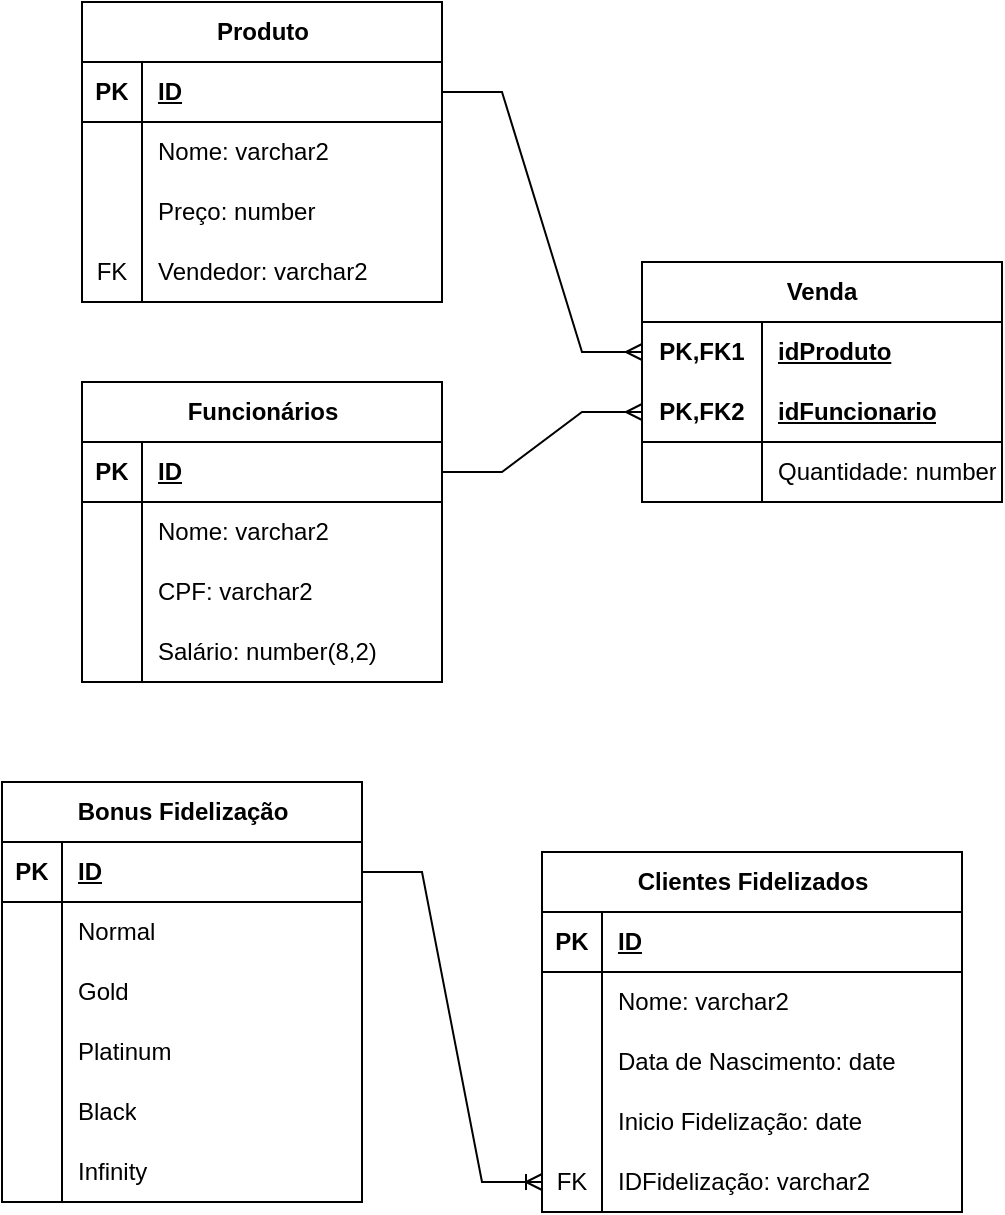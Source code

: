 <mxfile version="21.0.6" type="device"><diagram name="Página-1" id="Zaaa3n3JB6_IVNZktasJ"><mxGraphModel dx="1816" dy="567" grid="1" gridSize="10" guides="1" tooltips="1" connect="1" arrows="1" fold="1" page="1" pageScale="1" pageWidth="827" pageHeight="1169" math="0" shadow="0"><root><mxCell id="0"/><mxCell id="1" parent="0"/><mxCell id="IGuCaRjfi2PwrDf9FCv4-13" value="Produto" style="shape=table;startSize=30;container=1;collapsible=1;childLayout=tableLayout;fixedRows=1;rowLines=0;fontStyle=1;align=center;resizeLast=1;html=1;" vertex="1" parent="1"><mxGeometry x="-290" y="70" width="180" height="150" as="geometry"/></mxCell><mxCell id="IGuCaRjfi2PwrDf9FCv4-14" value="" style="shape=tableRow;horizontal=0;startSize=0;swimlaneHead=0;swimlaneBody=0;fillColor=none;collapsible=0;dropTarget=0;points=[[0,0.5],[1,0.5]];portConstraint=eastwest;top=0;left=0;right=0;bottom=1;" vertex="1" parent="IGuCaRjfi2PwrDf9FCv4-13"><mxGeometry y="30" width="180" height="30" as="geometry"/></mxCell><mxCell id="IGuCaRjfi2PwrDf9FCv4-15" value="PK" style="shape=partialRectangle;connectable=0;fillColor=none;top=0;left=0;bottom=0;right=0;fontStyle=1;overflow=hidden;whiteSpace=wrap;html=1;" vertex="1" parent="IGuCaRjfi2PwrDf9FCv4-14"><mxGeometry width="30" height="30" as="geometry"><mxRectangle width="30" height="30" as="alternateBounds"/></mxGeometry></mxCell><mxCell id="IGuCaRjfi2PwrDf9FCv4-16" value="ID" style="shape=partialRectangle;connectable=0;fillColor=none;top=0;left=0;bottom=0;right=0;align=left;spacingLeft=6;fontStyle=5;overflow=hidden;whiteSpace=wrap;html=1;" vertex="1" parent="IGuCaRjfi2PwrDf9FCv4-14"><mxGeometry x="30" width="150" height="30" as="geometry"><mxRectangle width="150" height="30" as="alternateBounds"/></mxGeometry></mxCell><mxCell id="IGuCaRjfi2PwrDf9FCv4-17" value="" style="shape=tableRow;horizontal=0;startSize=0;swimlaneHead=0;swimlaneBody=0;fillColor=none;collapsible=0;dropTarget=0;points=[[0,0.5],[1,0.5]];portConstraint=eastwest;top=0;left=0;right=0;bottom=0;" vertex="1" parent="IGuCaRjfi2PwrDf9FCv4-13"><mxGeometry y="60" width="180" height="30" as="geometry"/></mxCell><mxCell id="IGuCaRjfi2PwrDf9FCv4-18" value="" style="shape=partialRectangle;connectable=0;fillColor=none;top=0;left=0;bottom=0;right=0;editable=1;overflow=hidden;whiteSpace=wrap;html=1;" vertex="1" parent="IGuCaRjfi2PwrDf9FCv4-17"><mxGeometry width="30" height="30" as="geometry"><mxRectangle width="30" height="30" as="alternateBounds"/></mxGeometry></mxCell><mxCell id="IGuCaRjfi2PwrDf9FCv4-19" value="Nome: varchar2" style="shape=partialRectangle;connectable=0;fillColor=none;top=0;left=0;bottom=0;right=0;align=left;spacingLeft=6;overflow=hidden;whiteSpace=wrap;html=1;" vertex="1" parent="IGuCaRjfi2PwrDf9FCv4-17"><mxGeometry x="30" width="150" height="30" as="geometry"><mxRectangle width="150" height="30" as="alternateBounds"/></mxGeometry></mxCell><mxCell id="IGuCaRjfi2PwrDf9FCv4-20" value="" style="shape=tableRow;horizontal=0;startSize=0;swimlaneHead=0;swimlaneBody=0;fillColor=none;collapsible=0;dropTarget=0;points=[[0,0.5],[1,0.5]];portConstraint=eastwest;top=0;left=0;right=0;bottom=0;" vertex="1" parent="IGuCaRjfi2PwrDf9FCv4-13"><mxGeometry y="90" width="180" height="30" as="geometry"/></mxCell><mxCell id="IGuCaRjfi2PwrDf9FCv4-21" value="" style="shape=partialRectangle;connectable=0;fillColor=none;top=0;left=0;bottom=0;right=0;editable=1;overflow=hidden;whiteSpace=wrap;html=1;" vertex="1" parent="IGuCaRjfi2PwrDf9FCv4-20"><mxGeometry width="30" height="30" as="geometry"><mxRectangle width="30" height="30" as="alternateBounds"/></mxGeometry></mxCell><mxCell id="IGuCaRjfi2PwrDf9FCv4-22" value="Preço: number" style="shape=partialRectangle;connectable=0;fillColor=none;top=0;left=0;bottom=0;right=0;align=left;spacingLeft=6;overflow=hidden;whiteSpace=wrap;html=1;" vertex="1" parent="IGuCaRjfi2PwrDf9FCv4-20"><mxGeometry x="30" width="150" height="30" as="geometry"><mxRectangle width="150" height="30" as="alternateBounds"/></mxGeometry></mxCell><mxCell id="IGuCaRjfi2PwrDf9FCv4-23" value="" style="shape=tableRow;horizontal=0;startSize=0;swimlaneHead=0;swimlaneBody=0;fillColor=none;collapsible=0;dropTarget=0;points=[[0,0.5],[1,0.5]];portConstraint=eastwest;top=0;left=0;right=0;bottom=0;" vertex="1" parent="IGuCaRjfi2PwrDf9FCv4-13"><mxGeometry y="120" width="180" height="30" as="geometry"/></mxCell><mxCell id="IGuCaRjfi2PwrDf9FCv4-24" value="FK" style="shape=partialRectangle;connectable=0;fillColor=none;top=0;left=0;bottom=0;right=0;editable=1;overflow=hidden;whiteSpace=wrap;html=1;" vertex="1" parent="IGuCaRjfi2PwrDf9FCv4-23"><mxGeometry width="30" height="30" as="geometry"><mxRectangle width="30" height="30" as="alternateBounds"/></mxGeometry></mxCell><mxCell id="IGuCaRjfi2PwrDf9FCv4-25" value="Vendedor: varchar2" style="shape=partialRectangle;connectable=0;fillColor=none;top=0;left=0;bottom=0;right=0;align=left;spacingLeft=6;overflow=hidden;whiteSpace=wrap;html=1;" vertex="1" parent="IGuCaRjfi2PwrDf9FCv4-23"><mxGeometry x="30" width="150" height="30" as="geometry"><mxRectangle width="150" height="30" as="alternateBounds"/></mxGeometry></mxCell><mxCell id="IGuCaRjfi2PwrDf9FCv4-26" value="Funcionários" style="shape=table;startSize=30;container=1;collapsible=1;childLayout=tableLayout;fixedRows=1;rowLines=0;fontStyle=1;align=center;resizeLast=1;html=1;" vertex="1" parent="1"><mxGeometry x="-290" y="260" width="180" height="150" as="geometry"/></mxCell><mxCell id="IGuCaRjfi2PwrDf9FCv4-27" value="" style="shape=tableRow;horizontal=0;startSize=0;swimlaneHead=0;swimlaneBody=0;fillColor=none;collapsible=0;dropTarget=0;points=[[0,0.5],[1,0.5]];portConstraint=eastwest;top=0;left=0;right=0;bottom=1;" vertex="1" parent="IGuCaRjfi2PwrDf9FCv4-26"><mxGeometry y="30" width="180" height="30" as="geometry"/></mxCell><mxCell id="IGuCaRjfi2PwrDf9FCv4-28" value="PK" style="shape=partialRectangle;connectable=0;fillColor=none;top=0;left=0;bottom=0;right=0;fontStyle=1;overflow=hidden;whiteSpace=wrap;html=1;" vertex="1" parent="IGuCaRjfi2PwrDf9FCv4-27"><mxGeometry width="30" height="30" as="geometry"><mxRectangle width="30" height="30" as="alternateBounds"/></mxGeometry></mxCell><mxCell id="IGuCaRjfi2PwrDf9FCv4-29" value="ID" style="shape=partialRectangle;connectable=0;fillColor=none;top=0;left=0;bottom=0;right=0;align=left;spacingLeft=6;fontStyle=5;overflow=hidden;whiteSpace=wrap;html=1;" vertex="1" parent="IGuCaRjfi2PwrDf9FCv4-27"><mxGeometry x="30" width="150" height="30" as="geometry"><mxRectangle width="150" height="30" as="alternateBounds"/></mxGeometry></mxCell><mxCell id="IGuCaRjfi2PwrDf9FCv4-30" value="" style="shape=tableRow;horizontal=0;startSize=0;swimlaneHead=0;swimlaneBody=0;fillColor=none;collapsible=0;dropTarget=0;points=[[0,0.5],[1,0.5]];portConstraint=eastwest;top=0;left=0;right=0;bottom=0;" vertex="1" parent="IGuCaRjfi2PwrDf9FCv4-26"><mxGeometry y="60" width="180" height="30" as="geometry"/></mxCell><mxCell id="IGuCaRjfi2PwrDf9FCv4-31" value="" style="shape=partialRectangle;connectable=0;fillColor=none;top=0;left=0;bottom=0;right=0;editable=1;overflow=hidden;whiteSpace=wrap;html=1;" vertex="1" parent="IGuCaRjfi2PwrDf9FCv4-30"><mxGeometry width="30" height="30" as="geometry"><mxRectangle width="30" height="30" as="alternateBounds"/></mxGeometry></mxCell><mxCell id="IGuCaRjfi2PwrDf9FCv4-32" value="Nome: varchar2" style="shape=partialRectangle;connectable=0;fillColor=none;top=0;left=0;bottom=0;right=0;align=left;spacingLeft=6;overflow=hidden;whiteSpace=wrap;html=1;" vertex="1" parent="IGuCaRjfi2PwrDf9FCv4-30"><mxGeometry x="30" width="150" height="30" as="geometry"><mxRectangle width="150" height="30" as="alternateBounds"/></mxGeometry></mxCell><mxCell id="IGuCaRjfi2PwrDf9FCv4-33" value="" style="shape=tableRow;horizontal=0;startSize=0;swimlaneHead=0;swimlaneBody=0;fillColor=none;collapsible=0;dropTarget=0;points=[[0,0.5],[1,0.5]];portConstraint=eastwest;top=0;left=0;right=0;bottom=0;" vertex="1" parent="IGuCaRjfi2PwrDf9FCv4-26"><mxGeometry y="90" width="180" height="30" as="geometry"/></mxCell><mxCell id="IGuCaRjfi2PwrDf9FCv4-34" value="" style="shape=partialRectangle;connectable=0;fillColor=none;top=0;left=0;bottom=0;right=0;editable=1;overflow=hidden;whiteSpace=wrap;html=1;" vertex="1" parent="IGuCaRjfi2PwrDf9FCv4-33"><mxGeometry width="30" height="30" as="geometry"><mxRectangle width="30" height="30" as="alternateBounds"/></mxGeometry></mxCell><mxCell id="IGuCaRjfi2PwrDf9FCv4-35" value="CPF: varchar2" style="shape=partialRectangle;connectable=0;fillColor=none;top=0;left=0;bottom=0;right=0;align=left;spacingLeft=6;overflow=hidden;whiteSpace=wrap;html=1;" vertex="1" parent="IGuCaRjfi2PwrDf9FCv4-33"><mxGeometry x="30" width="150" height="30" as="geometry"><mxRectangle width="150" height="30" as="alternateBounds"/></mxGeometry></mxCell><mxCell id="IGuCaRjfi2PwrDf9FCv4-36" value="" style="shape=tableRow;horizontal=0;startSize=0;swimlaneHead=0;swimlaneBody=0;fillColor=none;collapsible=0;dropTarget=0;points=[[0,0.5],[1,0.5]];portConstraint=eastwest;top=0;left=0;right=0;bottom=0;" vertex="1" parent="IGuCaRjfi2PwrDf9FCv4-26"><mxGeometry y="120" width="180" height="30" as="geometry"/></mxCell><mxCell id="IGuCaRjfi2PwrDf9FCv4-37" value="" style="shape=partialRectangle;connectable=0;fillColor=none;top=0;left=0;bottom=0;right=0;editable=1;overflow=hidden;whiteSpace=wrap;html=1;" vertex="1" parent="IGuCaRjfi2PwrDf9FCv4-36"><mxGeometry width="30" height="30" as="geometry"><mxRectangle width="30" height="30" as="alternateBounds"/></mxGeometry></mxCell><mxCell id="IGuCaRjfi2PwrDf9FCv4-38" value="&lt;div&gt;Salário: number(8,2)&lt;/div&gt;" style="shape=partialRectangle;connectable=0;fillColor=none;top=0;left=0;bottom=0;right=0;align=left;spacingLeft=6;overflow=hidden;whiteSpace=wrap;html=1;" vertex="1" parent="IGuCaRjfi2PwrDf9FCv4-36"><mxGeometry x="30" width="150" height="30" as="geometry"><mxRectangle width="150" height="30" as="alternateBounds"/></mxGeometry></mxCell><mxCell id="IGuCaRjfi2PwrDf9FCv4-39" value="Clientes Fidelizados" style="shape=table;startSize=30;container=1;collapsible=1;childLayout=tableLayout;fixedRows=1;rowLines=0;fontStyle=1;align=center;resizeLast=1;html=1;" vertex="1" parent="1"><mxGeometry x="-60" y="495" width="210" height="180" as="geometry"/></mxCell><mxCell id="IGuCaRjfi2PwrDf9FCv4-40" value="" style="shape=tableRow;horizontal=0;startSize=0;swimlaneHead=0;swimlaneBody=0;fillColor=none;collapsible=0;dropTarget=0;points=[[0,0.5],[1,0.5]];portConstraint=eastwest;top=0;left=0;right=0;bottom=1;" vertex="1" parent="IGuCaRjfi2PwrDf9FCv4-39"><mxGeometry y="30" width="210" height="30" as="geometry"/></mxCell><mxCell id="IGuCaRjfi2PwrDf9FCv4-41" value="PK" style="shape=partialRectangle;connectable=0;fillColor=none;top=0;left=0;bottom=0;right=0;fontStyle=1;overflow=hidden;whiteSpace=wrap;html=1;" vertex="1" parent="IGuCaRjfi2PwrDf9FCv4-40"><mxGeometry width="30" height="30" as="geometry"><mxRectangle width="30" height="30" as="alternateBounds"/></mxGeometry></mxCell><mxCell id="IGuCaRjfi2PwrDf9FCv4-42" value="ID" style="shape=partialRectangle;connectable=0;fillColor=none;top=0;left=0;bottom=0;right=0;align=left;spacingLeft=6;fontStyle=5;overflow=hidden;whiteSpace=wrap;html=1;" vertex="1" parent="IGuCaRjfi2PwrDf9FCv4-40"><mxGeometry x="30" width="180" height="30" as="geometry"><mxRectangle width="180" height="30" as="alternateBounds"/></mxGeometry></mxCell><mxCell id="IGuCaRjfi2PwrDf9FCv4-43" value="" style="shape=tableRow;horizontal=0;startSize=0;swimlaneHead=0;swimlaneBody=0;fillColor=none;collapsible=0;dropTarget=0;points=[[0,0.5],[1,0.5]];portConstraint=eastwest;top=0;left=0;right=0;bottom=0;" vertex="1" parent="IGuCaRjfi2PwrDf9FCv4-39"><mxGeometry y="60" width="210" height="30" as="geometry"/></mxCell><mxCell id="IGuCaRjfi2PwrDf9FCv4-44" value="" style="shape=partialRectangle;connectable=0;fillColor=none;top=0;left=0;bottom=0;right=0;editable=1;overflow=hidden;whiteSpace=wrap;html=1;" vertex="1" parent="IGuCaRjfi2PwrDf9FCv4-43"><mxGeometry width="30" height="30" as="geometry"><mxRectangle width="30" height="30" as="alternateBounds"/></mxGeometry></mxCell><mxCell id="IGuCaRjfi2PwrDf9FCv4-45" value="Nome: varchar2" style="shape=partialRectangle;connectable=0;fillColor=none;top=0;left=0;bottom=0;right=0;align=left;spacingLeft=6;overflow=hidden;whiteSpace=wrap;html=1;" vertex="1" parent="IGuCaRjfi2PwrDf9FCv4-43"><mxGeometry x="30" width="180" height="30" as="geometry"><mxRectangle width="180" height="30" as="alternateBounds"/></mxGeometry></mxCell><mxCell id="IGuCaRjfi2PwrDf9FCv4-46" value="" style="shape=tableRow;horizontal=0;startSize=0;swimlaneHead=0;swimlaneBody=0;fillColor=none;collapsible=0;dropTarget=0;points=[[0,0.5],[1,0.5]];portConstraint=eastwest;top=0;left=0;right=0;bottom=0;" vertex="1" parent="IGuCaRjfi2PwrDf9FCv4-39"><mxGeometry y="90" width="210" height="30" as="geometry"/></mxCell><mxCell id="IGuCaRjfi2PwrDf9FCv4-47" value="" style="shape=partialRectangle;connectable=0;fillColor=none;top=0;left=0;bottom=0;right=0;editable=1;overflow=hidden;whiteSpace=wrap;html=1;" vertex="1" parent="IGuCaRjfi2PwrDf9FCv4-46"><mxGeometry width="30" height="30" as="geometry"><mxRectangle width="30" height="30" as="alternateBounds"/></mxGeometry></mxCell><mxCell id="IGuCaRjfi2PwrDf9FCv4-48" value="Data de Nascimento: date" style="shape=partialRectangle;connectable=0;fillColor=none;top=0;left=0;bottom=0;right=0;align=left;spacingLeft=6;overflow=hidden;whiteSpace=wrap;html=1;" vertex="1" parent="IGuCaRjfi2PwrDf9FCv4-46"><mxGeometry x="30" width="180" height="30" as="geometry"><mxRectangle width="180" height="30" as="alternateBounds"/></mxGeometry></mxCell><mxCell id="IGuCaRjfi2PwrDf9FCv4-49" value="" style="shape=tableRow;horizontal=0;startSize=0;swimlaneHead=0;swimlaneBody=0;fillColor=none;collapsible=0;dropTarget=0;points=[[0,0.5],[1,0.5]];portConstraint=eastwest;top=0;left=0;right=0;bottom=0;" vertex="1" parent="IGuCaRjfi2PwrDf9FCv4-39"><mxGeometry y="120" width="210" height="30" as="geometry"/></mxCell><mxCell id="IGuCaRjfi2PwrDf9FCv4-50" value="" style="shape=partialRectangle;connectable=0;fillColor=none;top=0;left=0;bottom=0;right=0;editable=1;overflow=hidden;whiteSpace=wrap;html=1;" vertex="1" parent="IGuCaRjfi2PwrDf9FCv4-49"><mxGeometry width="30" height="30" as="geometry"><mxRectangle width="30" height="30" as="alternateBounds"/></mxGeometry></mxCell><mxCell id="IGuCaRjfi2PwrDf9FCv4-51" value="Inicio Fidelização: date" style="shape=partialRectangle;connectable=0;fillColor=none;top=0;left=0;bottom=0;right=0;align=left;spacingLeft=6;overflow=hidden;whiteSpace=wrap;html=1;" vertex="1" parent="IGuCaRjfi2PwrDf9FCv4-49"><mxGeometry x="30" width="180" height="30" as="geometry"><mxRectangle width="180" height="30" as="alternateBounds"/></mxGeometry></mxCell><mxCell id="IGuCaRjfi2PwrDf9FCv4-97" value="" style="shape=tableRow;horizontal=0;startSize=0;swimlaneHead=0;swimlaneBody=0;fillColor=none;collapsible=0;dropTarget=0;points=[[0,0.5],[1,0.5]];portConstraint=eastwest;top=0;left=0;right=0;bottom=0;" vertex="1" parent="IGuCaRjfi2PwrDf9FCv4-39"><mxGeometry y="150" width="210" height="30" as="geometry"/></mxCell><mxCell id="IGuCaRjfi2PwrDf9FCv4-98" value="FK" style="shape=partialRectangle;connectable=0;fillColor=none;top=0;left=0;bottom=0;right=0;editable=1;overflow=hidden;whiteSpace=wrap;html=1;" vertex="1" parent="IGuCaRjfi2PwrDf9FCv4-97"><mxGeometry width="30" height="30" as="geometry"><mxRectangle width="30" height="30" as="alternateBounds"/></mxGeometry></mxCell><mxCell id="IGuCaRjfi2PwrDf9FCv4-99" value="IDFidelização: varchar2 " style="shape=partialRectangle;connectable=0;fillColor=none;top=0;left=0;bottom=0;right=0;align=left;spacingLeft=6;overflow=hidden;whiteSpace=wrap;html=1;" vertex="1" parent="IGuCaRjfi2PwrDf9FCv4-97"><mxGeometry x="30" width="180" height="30" as="geometry"><mxRectangle width="180" height="30" as="alternateBounds"/></mxGeometry></mxCell><mxCell id="IGuCaRjfi2PwrDf9FCv4-119" value="Bonus Fidelização" style="shape=table;startSize=30;container=1;collapsible=1;childLayout=tableLayout;fixedRows=1;rowLines=0;fontStyle=1;align=center;resizeLast=1;html=1;" vertex="1" parent="1"><mxGeometry x="-330" y="460" width="180" height="210" as="geometry"/></mxCell><mxCell id="IGuCaRjfi2PwrDf9FCv4-120" value="" style="shape=tableRow;horizontal=0;startSize=0;swimlaneHead=0;swimlaneBody=0;fillColor=none;collapsible=0;dropTarget=0;points=[[0,0.5],[1,0.5]];portConstraint=eastwest;top=0;left=0;right=0;bottom=1;" vertex="1" parent="IGuCaRjfi2PwrDf9FCv4-119"><mxGeometry y="30" width="180" height="30" as="geometry"/></mxCell><mxCell id="IGuCaRjfi2PwrDf9FCv4-121" value="PK" style="shape=partialRectangle;connectable=0;fillColor=none;top=0;left=0;bottom=0;right=0;fontStyle=1;overflow=hidden;whiteSpace=wrap;html=1;" vertex="1" parent="IGuCaRjfi2PwrDf9FCv4-120"><mxGeometry width="30" height="30" as="geometry"><mxRectangle width="30" height="30" as="alternateBounds"/></mxGeometry></mxCell><mxCell id="IGuCaRjfi2PwrDf9FCv4-122" value="ID" style="shape=partialRectangle;connectable=0;fillColor=none;top=0;left=0;bottom=0;right=0;align=left;spacingLeft=6;fontStyle=5;overflow=hidden;whiteSpace=wrap;html=1;" vertex="1" parent="IGuCaRjfi2PwrDf9FCv4-120"><mxGeometry x="30" width="150" height="30" as="geometry"><mxRectangle width="150" height="30" as="alternateBounds"/></mxGeometry></mxCell><mxCell id="IGuCaRjfi2PwrDf9FCv4-123" value="" style="shape=tableRow;horizontal=0;startSize=0;swimlaneHead=0;swimlaneBody=0;fillColor=none;collapsible=0;dropTarget=0;points=[[0,0.5],[1,0.5]];portConstraint=eastwest;top=0;left=0;right=0;bottom=0;" vertex="1" parent="IGuCaRjfi2PwrDf9FCv4-119"><mxGeometry y="60" width="180" height="30" as="geometry"/></mxCell><mxCell id="IGuCaRjfi2PwrDf9FCv4-124" value="" style="shape=partialRectangle;connectable=0;fillColor=none;top=0;left=0;bottom=0;right=0;editable=1;overflow=hidden;whiteSpace=wrap;html=1;" vertex="1" parent="IGuCaRjfi2PwrDf9FCv4-123"><mxGeometry width="30" height="30" as="geometry"><mxRectangle width="30" height="30" as="alternateBounds"/></mxGeometry></mxCell><mxCell id="IGuCaRjfi2PwrDf9FCv4-125" value="Normal" style="shape=partialRectangle;connectable=0;fillColor=none;top=0;left=0;bottom=0;right=0;align=left;spacingLeft=6;overflow=hidden;whiteSpace=wrap;html=1;" vertex="1" parent="IGuCaRjfi2PwrDf9FCv4-123"><mxGeometry x="30" width="150" height="30" as="geometry"><mxRectangle width="150" height="30" as="alternateBounds"/></mxGeometry></mxCell><mxCell id="IGuCaRjfi2PwrDf9FCv4-126" value="" style="shape=tableRow;horizontal=0;startSize=0;swimlaneHead=0;swimlaneBody=0;fillColor=none;collapsible=0;dropTarget=0;points=[[0,0.5],[1,0.5]];portConstraint=eastwest;top=0;left=0;right=0;bottom=0;" vertex="1" parent="IGuCaRjfi2PwrDf9FCv4-119"><mxGeometry y="90" width="180" height="30" as="geometry"/></mxCell><mxCell id="IGuCaRjfi2PwrDf9FCv4-127" value="" style="shape=partialRectangle;connectable=0;fillColor=none;top=0;left=0;bottom=0;right=0;editable=1;overflow=hidden;whiteSpace=wrap;html=1;" vertex="1" parent="IGuCaRjfi2PwrDf9FCv4-126"><mxGeometry width="30" height="30" as="geometry"><mxRectangle width="30" height="30" as="alternateBounds"/></mxGeometry></mxCell><mxCell id="IGuCaRjfi2PwrDf9FCv4-128" value="Gold" style="shape=partialRectangle;connectable=0;fillColor=none;top=0;left=0;bottom=0;right=0;align=left;spacingLeft=6;overflow=hidden;whiteSpace=wrap;html=1;" vertex="1" parent="IGuCaRjfi2PwrDf9FCv4-126"><mxGeometry x="30" width="150" height="30" as="geometry"><mxRectangle width="150" height="30" as="alternateBounds"/></mxGeometry></mxCell><mxCell id="IGuCaRjfi2PwrDf9FCv4-129" value="" style="shape=tableRow;horizontal=0;startSize=0;swimlaneHead=0;swimlaneBody=0;fillColor=none;collapsible=0;dropTarget=0;points=[[0,0.5],[1,0.5]];portConstraint=eastwest;top=0;left=0;right=0;bottom=0;" vertex="1" parent="IGuCaRjfi2PwrDf9FCv4-119"><mxGeometry y="120" width="180" height="30" as="geometry"/></mxCell><mxCell id="IGuCaRjfi2PwrDf9FCv4-130" value="" style="shape=partialRectangle;connectable=0;fillColor=none;top=0;left=0;bottom=0;right=0;editable=1;overflow=hidden;whiteSpace=wrap;html=1;" vertex="1" parent="IGuCaRjfi2PwrDf9FCv4-129"><mxGeometry width="30" height="30" as="geometry"><mxRectangle width="30" height="30" as="alternateBounds"/></mxGeometry></mxCell><mxCell id="IGuCaRjfi2PwrDf9FCv4-131" value="Platinum" style="shape=partialRectangle;connectable=0;fillColor=none;top=0;left=0;bottom=0;right=0;align=left;spacingLeft=6;overflow=hidden;whiteSpace=wrap;html=1;" vertex="1" parent="IGuCaRjfi2PwrDf9FCv4-129"><mxGeometry x="30" width="150" height="30" as="geometry"><mxRectangle width="150" height="30" as="alternateBounds"/></mxGeometry></mxCell><mxCell id="IGuCaRjfi2PwrDf9FCv4-147" value="" style="shape=tableRow;horizontal=0;startSize=0;swimlaneHead=0;swimlaneBody=0;fillColor=none;collapsible=0;dropTarget=0;points=[[0,0.5],[1,0.5]];portConstraint=eastwest;top=0;left=0;right=0;bottom=0;" vertex="1" parent="IGuCaRjfi2PwrDf9FCv4-119"><mxGeometry y="150" width="180" height="30" as="geometry"/></mxCell><mxCell id="IGuCaRjfi2PwrDf9FCv4-148" value="" style="shape=partialRectangle;connectable=0;fillColor=none;top=0;left=0;bottom=0;right=0;editable=1;overflow=hidden;whiteSpace=wrap;html=1;" vertex="1" parent="IGuCaRjfi2PwrDf9FCv4-147"><mxGeometry width="30" height="30" as="geometry"><mxRectangle width="30" height="30" as="alternateBounds"/></mxGeometry></mxCell><mxCell id="IGuCaRjfi2PwrDf9FCv4-149" value="Black" style="shape=partialRectangle;connectable=0;fillColor=none;top=0;left=0;bottom=0;right=0;align=left;spacingLeft=6;overflow=hidden;whiteSpace=wrap;html=1;" vertex="1" parent="IGuCaRjfi2PwrDf9FCv4-147"><mxGeometry x="30" width="150" height="30" as="geometry"><mxRectangle width="150" height="30" as="alternateBounds"/></mxGeometry></mxCell><mxCell id="IGuCaRjfi2PwrDf9FCv4-150" value="" style="shape=tableRow;horizontal=0;startSize=0;swimlaneHead=0;swimlaneBody=0;fillColor=none;collapsible=0;dropTarget=0;points=[[0,0.5],[1,0.5]];portConstraint=eastwest;top=0;left=0;right=0;bottom=0;" vertex="1" parent="IGuCaRjfi2PwrDf9FCv4-119"><mxGeometry y="180" width="180" height="30" as="geometry"/></mxCell><mxCell id="IGuCaRjfi2PwrDf9FCv4-151" value="" style="shape=partialRectangle;connectable=0;fillColor=none;top=0;left=0;bottom=0;right=0;editable=1;overflow=hidden;whiteSpace=wrap;html=1;" vertex="1" parent="IGuCaRjfi2PwrDf9FCv4-150"><mxGeometry width="30" height="30" as="geometry"><mxRectangle width="30" height="30" as="alternateBounds"/></mxGeometry></mxCell><mxCell id="IGuCaRjfi2PwrDf9FCv4-152" value="Infinity" style="shape=partialRectangle;connectable=0;fillColor=none;top=0;left=0;bottom=0;right=0;align=left;spacingLeft=6;overflow=hidden;whiteSpace=wrap;html=1;" vertex="1" parent="IGuCaRjfi2PwrDf9FCv4-150"><mxGeometry x="30" width="150" height="30" as="geometry"><mxRectangle width="150" height="30" as="alternateBounds"/></mxGeometry></mxCell><mxCell id="IGuCaRjfi2PwrDf9FCv4-154" value="" style="edgeStyle=entityRelationEdgeStyle;fontSize=12;html=1;endArrow=ERoneToMany;rounded=0;entryX=0;entryY=0.5;entryDx=0;entryDy=0;exitX=1;exitY=0.5;exitDx=0;exitDy=0;" edge="1" parent="1" source="IGuCaRjfi2PwrDf9FCv4-120" target="IGuCaRjfi2PwrDf9FCv4-97"><mxGeometry width="100" height="100" relative="1" as="geometry"><mxPoint x="-100" y="485" as="sourcePoint"/><mxPoint x="-60" y="455" as="targetPoint"/></mxGeometry></mxCell><mxCell id="IGuCaRjfi2PwrDf9FCv4-174" value="Venda" style="shape=table;startSize=30;container=1;collapsible=1;childLayout=tableLayout;fixedRows=1;rowLines=0;fontStyle=1;align=center;resizeLast=1;html=1;whiteSpace=wrap;" vertex="1" parent="1"><mxGeometry x="-10" y="200" width="180" height="120" as="geometry"/></mxCell><mxCell id="IGuCaRjfi2PwrDf9FCv4-175" value="" style="shape=tableRow;horizontal=0;startSize=0;swimlaneHead=0;swimlaneBody=0;fillColor=none;collapsible=0;dropTarget=0;points=[[0,0.5],[1,0.5]];portConstraint=eastwest;top=0;left=0;right=0;bottom=0;html=1;" vertex="1" parent="IGuCaRjfi2PwrDf9FCv4-174"><mxGeometry y="30" width="180" height="30" as="geometry"/></mxCell><mxCell id="IGuCaRjfi2PwrDf9FCv4-176" value="PK,FK1" style="shape=partialRectangle;connectable=0;fillColor=none;top=0;left=0;bottom=0;right=0;fontStyle=1;overflow=hidden;html=1;whiteSpace=wrap;" vertex="1" parent="IGuCaRjfi2PwrDf9FCv4-175"><mxGeometry width="60" height="30" as="geometry"><mxRectangle width="60" height="30" as="alternateBounds"/></mxGeometry></mxCell><mxCell id="IGuCaRjfi2PwrDf9FCv4-177" value="idProduto" style="shape=partialRectangle;connectable=0;fillColor=none;top=0;left=0;bottom=0;right=0;align=left;spacingLeft=6;fontStyle=5;overflow=hidden;html=1;whiteSpace=wrap;" vertex="1" parent="IGuCaRjfi2PwrDf9FCv4-175"><mxGeometry x="60" width="120" height="30" as="geometry"><mxRectangle width="120" height="30" as="alternateBounds"/></mxGeometry></mxCell><mxCell id="IGuCaRjfi2PwrDf9FCv4-178" value="" style="shape=tableRow;horizontal=0;startSize=0;swimlaneHead=0;swimlaneBody=0;fillColor=none;collapsible=0;dropTarget=0;points=[[0,0.5],[1,0.5]];portConstraint=eastwest;top=0;left=0;right=0;bottom=1;html=1;" vertex="1" parent="IGuCaRjfi2PwrDf9FCv4-174"><mxGeometry y="60" width="180" height="30" as="geometry"/></mxCell><mxCell id="IGuCaRjfi2PwrDf9FCv4-179" value="PK,FK2" style="shape=partialRectangle;connectable=0;fillColor=none;top=0;left=0;bottom=0;right=0;fontStyle=1;overflow=hidden;html=1;whiteSpace=wrap;" vertex="1" parent="IGuCaRjfi2PwrDf9FCv4-178"><mxGeometry width="60" height="30" as="geometry"><mxRectangle width="60" height="30" as="alternateBounds"/></mxGeometry></mxCell><mxCell id="IGuCaRjfi2PwrDf9FCv4-180" value="idFuncionario" style="shape=partialRectangle;connectable=0;fillColor=none;top=0;left=0;bottom=0;right=0;align=left;spacingLeft=6;fontStyle=5;overflow=hidden;html=1;whiteSpace=wrap;" vertex="1" parent="IGuCaRjfi2PwrDf9FCv4-178"><mxGeometry x="60" width="120" height="30" as="geometry"><mxRectangle width="120" height="30" as="alternateBounds"/></mxGeometry></mxCell><mxCell id="IGuCaRjfi2PwrDf9FCv4-181" value="" style="shape=tableRow;horizontal=0;startSize=0;swimlaneHead=0;swimlaneBody=0;fillColor=none;collapsible=0;dropTarget=0;points=[[0,0.5],[1,0.5]];portConstraint=eastwest;top=0;left=0;right=0;bottom=0;html=1;" vertex="1" parent="IGuCaRjfi2PwrDf9FCv4-174"><mxGeometry y="90" width="180" height="30" as="geometry"/></mxCell><mxCell id="IGuCaRjfi2PwrDf9FCv4-182" value="" style="shape=partialRectangle;connectable=0;fillColor=none;top=0;left=0;bottom=0;right=0;editable=1;overflow=hidden;html=1;whiteSpace=wrap;" vertex="1" parent="IGuCaRjfi2PwrDf9FCv4-181"><mxGeometry width="60" height="30" as="geometry"><mxRectangle width="60" height="30" as="alternateBounds"/></mxGeometry></mxCell><mxCell id="IGuCaRjfi2PwrDf9FCv4-183" value="Quantidade: number" style="shape=partialRectangle;connectable=0;fillColor=none;top=0;left=0;bottom=0;right=0;align=left;spacingLeft=6;overflow=hidden;html=1;whiteSpace=wrap;" vertex="1" parent="IGuCaRjfi2PwrDf9FCv4-181"><mxGeometry x="60" width="120" height="30" as="geometry"><mxRectangle width="120" height="30" as="alternateBounds"/></mxGeometry></mxCell><mxCell id="IGuCaRjfi2PwrDf9FCv4-190" value="" style="edgeStyle=entityRelationEdgeStyle;fontSize=12;html=1;endArrow=ERmany;rounded=0;exitX=1;exitY=0.5;exitDx=0;exitDy=0;entryX=0;entryY=0.5;entryDx=0;entryDy=0;" edge="1" parent="1" source="IGuCaRjfi2PwrDf9FCv4-27" target="IGuCaRjfi2PwrDf9FCv4-178"><mxGeometry width="100" height="100" relative="1" as="geometry"><mxPoint x="-20" y="400" as="sourcePoint"/><mxPoint x="80" y="300" as="targetPoint"/></mxGeometry></mxCell><mxCell id="IGuCaRjfi2PwrDf9FCv4-191" value="" style="edgeStyle=entityRelationEdgeStyle;fontSize=12;html=1;endArrow=ERmany;rounded=0;exitX=1;exitY=0.5;exitDx=0;exitDy=0;entryX=0;entryY=0.5;entryDx=0;entryDy=0;" edge="1" parent="1" source="IGuCaRjfi2PwrDf9FCv4-14" target="IGuCaRjfi2PwrDf9FCv4-175"><mxGeometry width="100" height="100" relative="1" as="geometry"><mxPoint x="-60" y="190" as="sourcePoint"/><mxPoint x="40" y="90" as="targetPoint"/></mxGeometry></mxCell></root></mxGraphModel></diagram></mxfile>